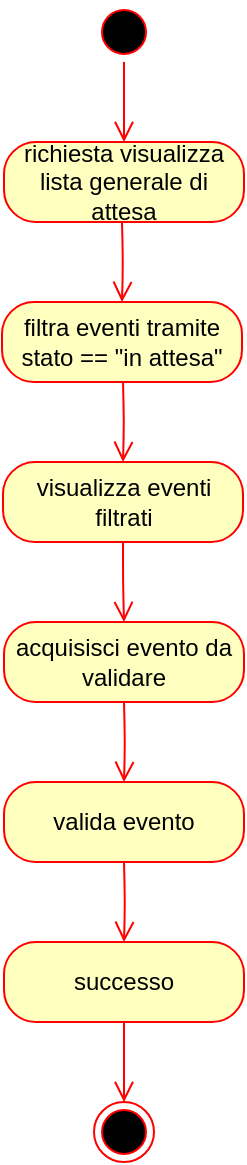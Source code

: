 <mxfile version="14.3.0" type="device"><diagram id="j2ml0XzQPhpRS1XPMfc3" name="Page-1"><mxGraphModel dx="1038" dy="477" grid="1" gridSize="10" guides="1" tooltips="1" connect="1" arrows="1" fold="1" page="1" pageScale="1" pageWidth="827" pageHeight="1169" math="0" shadow="0"><root><mxCell id="0"/><mxCell id="1" parent="0"/><mxCell id="DiVqNYh_8zzJwCm18mBL-1" value="" style="ellipse;html=1;shape=startState;fillColor=#000000;strokeColor=#ff0000;" vertex="1" parent="1"><mxGeometry x="389" y="170" width="30" height="30" as="geometry"/></mxCell><mxCell id="DiVqNYh_8zzJwCm18mBL-2" value="" style="edgeStyle=orthogonalEdgeStyle;html=1;verticalAlign=bottom;endArrow=open;endSize=8;strokeColor=#ff0000;entryX=0.5;entryY=0;entryDx=0;entryDy=0;" edge="1" parent="1" source="DiVqNYh_8zzJwCm18mBL-1" target="DiVqNYh_8zzJwCm18mBL-3"><mxGeometry relative="1" as="geometry"><mxPoint x="404" y="250" as="targetPoint"/></mxGeometry></mxCell><mxCell id="DiVqNYh_8zzJwCm18mBL-3" value="richiesta visualizza lista generale di attesa" style="rounded=1;whiteSpace=wrap;html=1;arcSize=40;fontColor=#000000;fillColor=#ffffc0;strokeColor=#ff0000;" vertex="1" parent="1"><mxGeometry x="344" y="240" width="120" height="40" as="geometry"/></mxCell><mxCell id="DiVqNYh_8zzJwCm18mBL-6" value="" style="edgeStyle=orthogonalEdgeStyle;html=1;verticalAlign=bottom;endArrow=open;endSize=8;strokeColor=#ff0000;entryX=0.5;entryY=0;entryDx=0;entryDy=0;" edge="1" parent="1" target="DiVqNYh_8zzJwCm18mBL-7"><mxGeometry relative="1" as="geometry"><mxPoint x="449" y="350" as="targetPoint"/><mxPoint x="403" y="280" as="sourcePoint"/></mxGeometry></mxCell><mxCell id="DiVqNYh_8zzJwCm18mBL-7" value="filtra eventi tramite stato == &quot;in attesa&quot;" style="rounded=1;whiteSpace=wrap;html=1;arcSize=40;fontColor=#000000;fillColor=#ffffc0;strokeColor=#ff0000;" vertex="1" parent="1"><mxGeometry x="343" y="320" width="120" height="40" as="geometry"/></mxCell><mxCell id="DiVqNYh_8zzJwCm18mBL-8" value="" style="edgeStyle=orthogonalEdgeStyle;html=1;verticalAlign=bottom;endArrow=open;endSize=8;strokeColor=#ff0000;entryX=0.5;entryY=0;entryDx=0;entryDy=0;" edge="1" parent="1" target="DiVqNYh_8zzJwCm18mBL-9"><mxGeometry relative="1" as="geometry"><mxPoint x="449.5" y="430" as="targetPoint"/><mxPoint x="403.5" y="360" as="sourcePoint"/></mxGeometry></mxCell><mxCell id="DiVqNYh_8zzJwCm18mBL-9" value="visualizza eventi filtrati" style="rounded=1;whiteSpace=wrap;html=1;arcSize=40;fontColor=#000000;fillColor=#ffffc0;strokeColor=#ff0000;" vertex="1" parent="1"><mxGeometry x="343.5" y="400" width="120" height="40" as="geometry"/></mxCell><mxCell id="DiVqNYh_8zzJwCm18mBL-14" value="" style="ellipse;html=1;shape=endState;fillColor=#000000;strokeColor=#ff0000;" vertex="1" parent="1"><mxGeometry x="389" y="720" width="30" height="30" as="geometry"/></mxCell><mxCell id="DiVqNYh_8zzJwCm18mBL-15" value="" style="edgeStyle=orthogonalEdgeStyle;html=1;verticalAlign=bottom;endArrow=open;endSize=8;strokeColor=#ff0000;exitX=0.5;exitY=1;exitDx=0;exitDy=0;entryX=0.5;entryY=0;entryDx=0;entryDy=0;" edge="1" parent="1" source="DiVqNYh_8zzJwCm18mBL-26" target="DiVqNYh_8zzJwCm18mBL-14"><mxGeometry relative="1" as="geometry"><mxPoint x="404.5" y="720" as="targetPoint"/><mxPoint x="160.5" y="920" as="sourcePoint"/></mxGeometry></mxCell><mxCell id="DiVqNYh_8zzJwCm18mBL-22" value="acquisisci evento da validare" style="rounded=1;whiteSpace=wrap;html=1;arcSize=40;fontColor=#000000;fillColor=#ffffc0;strokeColor=#ff0000;" vertex="1" parent="1"><mxGeometry x="344" y="480" width="120" height="40" as="geometry"/></mxCell><mxCell id="DiVqNYh_8zzJwCm18mBL-23" value="" style="edgeStyle=orthogonalEdgeStyle;html=1;verticalAlign=bottom;endArrow=open;endSize=8;strokeColor=#ff0000;entryX=0.5;entryY=0;entryDx=0;entryDy=0;" edge="1" parent="1" target="DiVqNYh_8zzJwCm18mBL-24"><mxGeometry relative="1" as="geometry"><mxPoint x="450" y="590" as="targetPoint"/><mxPoint x="404" y="520" as="sourcePoint"/></mxGeometry></mxCell><mxCell id="DiVqNYh_8zzJwCm18mBL-24" value="valida evento" style="rounded=1;whiteSpace=wrap;html=1;arcSize=40;fontColor=#000000;fillColor=#ffffc0;strokeColor=#ff0000;" vertex="1" parent="1"><mxGeometry x="344" y="560" width="120" height="40" as="geometry"/></mxCell><mxCell id="DiVqNYh_8zzJwCm18mBL-25" value="" style="edgeStyle=orthogonalEdgeStyle;html=1;verticalAlign=bottom;endArrow=open;endSize=8;strokeColor=#ff0000;entryX=0.5;entryY=0;entryDx=0;entryDy=0;" edge="1" parent="1" target="DiVqNYh_8zzJwCm18mBL-26"><mxGeometry relative="1" as="geometry"><mxPoint x="450" y="670" as="targetPoint"/><mxPoint x="404" y="600" as="sourcePoint"/></mxGeometry></mxCell><mxCell id="DiVqNYh_8zzJwCm18mBL-26" value="successo" style="rounded=1;whiteSpace=wrap;html=1;arcSize=40;fontColor=#000000;fillColor=#ffffc0;strokeColor=#ff0000;" vertex="1" parent="1"><mxGeometry x="344" y="640" width="120" height="40" as="geometry"/></mxCell><mxCell id="DiVqNYh_8zzJwCm18mBL-27" value="" style="edgeStyle=orthogonalEdgeStyle;html=1;verticalAlign=bottom;endArrow=open;endSize=8;strokeColor=#ff0000;entryX=0.5;entryY=0;entryDx=0;entryDy=0;exitX=0.5;exitY=1;exitDx=0;exitDy=0;" edge="1" parent="1" source="DiVqNYh_8zzJwCm18mBL-9" target="DiVqNYh_8zzJwCm18mBL-22"><mxGeometry relative="1" as="geometry"><mxPoint x="413.5" y="410" as="targetPoint"/><mxPoint x="413.5" y="370" as="sourcePoint"/></mxGeometry></mxCell></root></mxGraphModel></diagram></mxfile>